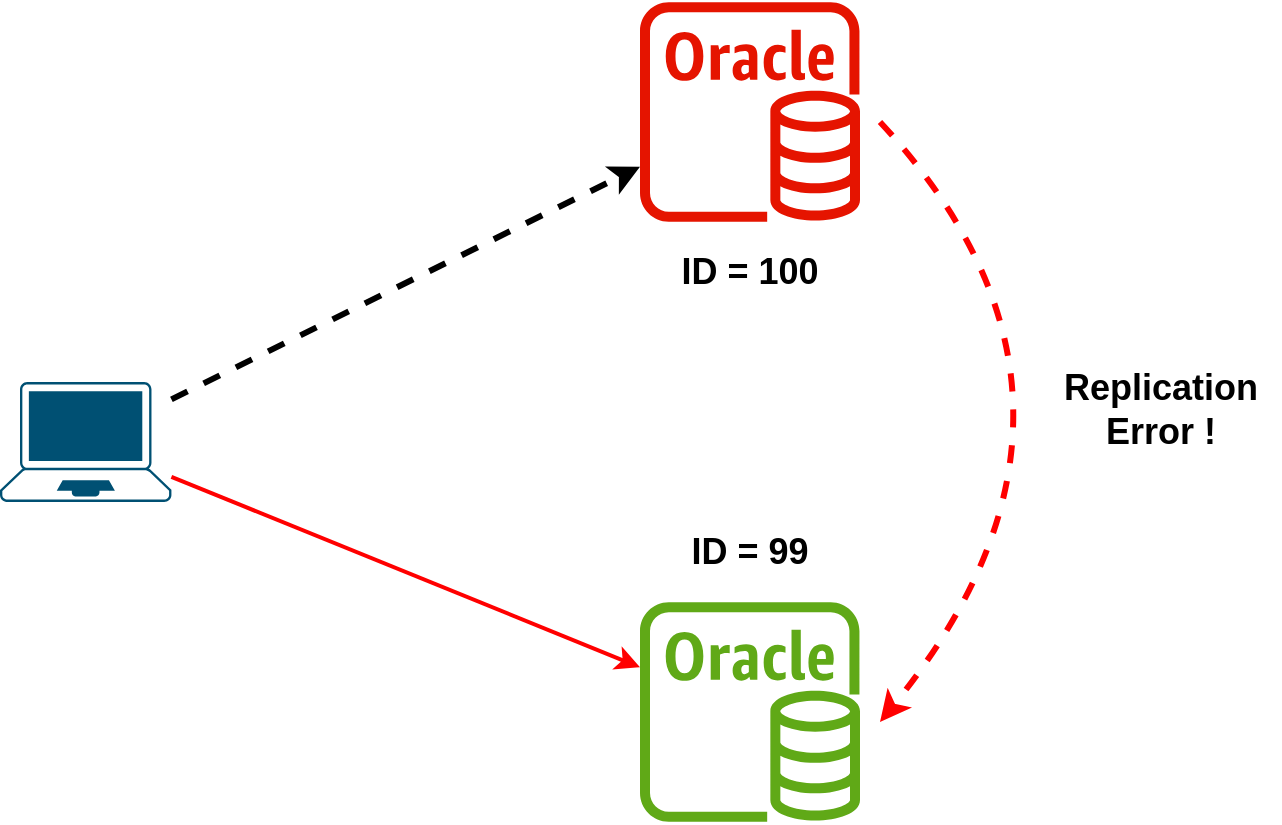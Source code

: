 <mxfile version="20.2.7" type="github">
  <diagram id="70FGtR-hVwxSD_UyAeuF" name="第 1 页">
    <mxGraphModel dx="528" dy="644" grid="1" gridSize="10" guides="1" tooltips="1" connect="1" arrows="1" fold="1" page="1" pageScale="1" pageWidth="827" pageHeight="1169" math="0" shadow="0">
      <root>
        <mxCell id="0" />
        <mxCell id="1" parent="0" />
        <mxCell id="4Wl0f51mf6vvJPTHk-oO-4" style="rounded=0;orthogonalLoop=1;jettySize=auto;html=1;strokeWidth=3;dashed=1;" edge="1" parent="1" source="4Wl0f51mf6vvJPTHk-oO-1" target="4Wl0f51mf6vvJPTHk-oO-2">
          <mxGeometry relative="1" as="geometry" />
        </mxCell>
        <mxCell id="4Wl0f51mf6vvJPTHk-oO-5" style="edgeStyle=none;rounded=0;orthogonalLoop=1;jettySize=auto;html=1;strokeWidth=2;strokeColor=#FF0000;" edge="1" parent="1" source="4Wl0f51mf6vvJPTHk-oO-1" target="4Wl0f51mf6vvJPTHk-oO-3">
          <mxGeometry relative="1" as="geometry" />
        </mxCell>
        <mxCell id="4Wl0f51mf6vvJPTHk-oO-1" value="" style="points=[[0.13,0.02,0],[0.5,0,0],[0.87,0.02,0],[0.885,0.4,0],[0.985,0.985,0],[0.5,1,0],[0.015,0.985,0],[0.115,0.4,0]];verticalLabelPosition=bottom;sketch=0;html=1;verticalAlign=top;aspect=fixed;align=center;pointerEvents=1;shape=mxgraph.cisco19.laptop;fillColor=#005073;strokeColor=none;" vertex="1" parent="1">
          <mxGeometry x="70" y="310" width="85.71" height="60" as="geometry" />
        </mxCell>
        <mxCell id="4Wl0f51mf6vvJPTHk-oO-2" value="" style="sketch=0;outlineConnect=0;fontColor=#ffffff;fillColor=#e51400;strokeColor=#B20000;dashed=0;verticalLabelPosition=bottom;verticalAlign=top;align=center;html=1;fontSize=12;fontStyle=0;aspect=fixed;pointerEvents=1;shape=mxgraph.aws4.rds_oracle_instance;" vertex="1" parent="1">
          <mxGeometry x="390" y="120" width="110" height="110" as="geometry" />
        </mxCell>
        <mxCell id="4Wl0f51mf6vvJPTHk-oO-3" value="" style="sketch=0;outlineConnect=0;fontColor=#ffffff;fillColor=#60a917;strokeColor=#2D7600;dashed=0;verticalLabelPosition=bottom;verticalAlign=top;align=center;html=1;fontSize=12;fontStyle=0;aspect=fixed;pointerEvents=1;shape=mxgraph.aws4.rds_oracle_instance;" vertex="1" parent="1">
          <mxGeometry x="390" y="420" width="110" height="110" as="geometry" />
        </mxCell>
        <mxCell id="4Wl0f51mf6vvJPTHk-oO-6" value="&lt;b&gt;&lt;font style=&quot;font-size: 18px;&quot;&gt;ID = 100&lt;/font&gt;&lt;/b&gt;" style="text;html=1;strokeColor=none;fillColor=none;align=center;verticalAlign=middle;whiteSpace=wrap;rounded=0;" vertex="1" parent="1">
          <mxGeometry x="400" y="240" width="90" height="30" as="geometry" />
        </mxCell>
        <mxCell id="4Wl0f51mf6vvJPTHk-oO-7" value="&lt;b&gt;&lt;font style=&quot;font-size: 18px;&quot;&gt;ID = 99&lt;/font&gt;&lt;/b&gt;" style="text;html=1;strokeColor=none;fillColor=none;align=center;verticalAlign=middle;whiteSpace=wrap;rounded=0;" vertex="1" parent="1">
          <mxGeometry x="400" y="380" width="90" height="30" as="geometry" />
        </mxCell>
        <mxCell id="4Wl0f51mf6vvJPTHk-oO-8" value="" style="curved=1;endArrow=classic;html=1;rounded=0;fontSize=18;strokeColor=#FF0000;strokeWidth=3;dashed=1;" edge="1" parent="1">
          <mxGeometry width="50" height="50" relative="1" as="geometry">
            <mxPoint x="510" y="180" as="sourcePoint" />
            <mxPoint x="510" y="480" as="targetPoint" />
            <Array as="points">
              <mxPoint x="640" y="320" />
            </Array>
          </mxGeometry>
        </mxCell>
        <mxCell id="4Wl0f51mf6vvJPTHk-oO-11" value="" style="shape=image;html=1;verticalAlign=top;verticalLabelPosition=bottom;labelBackgroundColor=#ffffff;imageAspect=0;aspect=fixed;image=https://cdn0.iconfinder.com/data/icons/Hand_Drawn_Web_Icon_Set/128/bullet_error.png;fontSize=18;" vertex="1" parent="1">
          <mxGeometry x="540" y="290" width="68" height="68" as="geometry" />
        </mxCell>
        <mxCell id="4Wl0f51mf6vvJPTHk-oO-13" value="&lt;b&gt;Replication&lt;br&gt;Error !&lt;/b&gt;" style="text;html=1;align=center;verticalAlign=middle;resizable=0;points=[];autosize=1;strokeColor=none;fillColor=none;fontSize=18;" vertex="1" parent="1">
          <mxGeometry x="590" y="294" width="120" height="60" as="geometry" />
        </mxCell>
      </root>
    </mxGraphModel>
  </diagram>
</mxfile>
